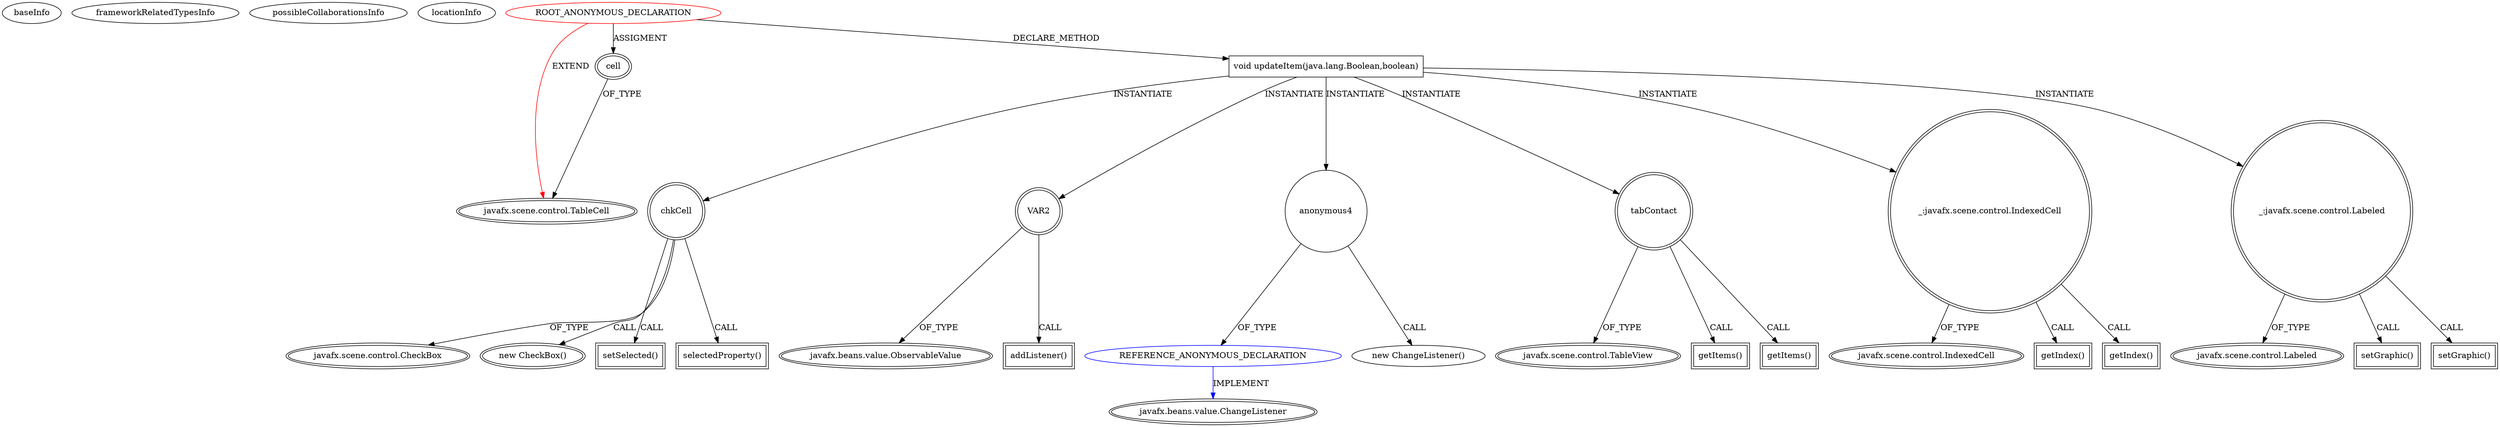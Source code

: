 digraph {
baseInfo[graphId=2141,category="extension_graph",isAnonymous=true,possibleRelation=true]
frameworkRelatedTypesInfo[0="javafx.scene.control.TableCell"]
possibleCollaborationsInfo[0="2141~CLIENT_METHOD_DECLARATION-INSTANTIATION-~javafx.scene.control.TableCell ~javafx.beans.value.ChangeListener ~true~true"]
locationInfo[projectName="bianconejo-CEFX",filePath="/bianconejo-CEFX/CEFX-master/src/cefx/CEPrincipalController.java",contextSignature="javafx.scene.control.TableCell call(javafx.scene.control.TableColumn)",graphId="2141"]
0[label="ROOT_ANONYMOUS_DECLARATION",vertexType="ROOT_ANONYMOUS_DECLARATION",isFrameworkType=false,color=red]
1[label="javafx.scene.control.TableCell",vertexType="FRAMEWORK_CLASS_TYPE",isFrameworkType=true,peripheries=2]
2[label="cell",vertexType="OUTSIDE_VARIABLE_EXPRESION",isFrameworkType=true,peripheries=2]
4[label="void updateItem(java.lang.Boolean,boolean)",vertexType="CLIENT_METHOD_DECLARATION",isFrameworkType=false,shape=box]
6[label="chkCell",vertexType="VARIABLE_EXPRESION",isFrameworkType=true,peripheries=2,shape=circle]
7[label="javafx.scene.control.CheckBox",vertexType="FRAMEWORK_CLASS_TYPE",isFrameworkType=true,peripheries=2]
5[label="new CheckBox()",vertexType="CONSTRUCTOR_CALL",isFrameworkType=true,peripheries=2]
9[label="setSelected()",vertexType="INSIDE_CALL",isFrameworkType=true,peripheries=2,shape=box]
10[label="VAR2",vertexType="VARIABLE_EXPRESION",isFrameworkType=true,peripheries=2,shape=circle]
12[label="javafx.beans.value.ObservableValue",vertexType="FRAMEWORK_INTERFACE_TYPE",isFrameworkType=true,peripheries=2]
11[label="addListener()",vertexType="INSIDE_CALL",isFrameworkType=true,peripheries=2,shape=box]
14[label="selectedProperty()",vertexType="INSIDE_CALL",isFrameworkType=true,peripheries=2,shape=box]
16[label="anonymous4",vertexType="VARIABLE_EXPRESION",isFrameworkType=false,shape=circle]
17[label="REFERENCE_ANONYMOUS_DECLARATION",vertexType="REFERENCE_ANONYMOUS_DECLARATION",isFrameworkType=false,color=blue]
18[label="javafx.beans.value.ChangeListener",vertexType="FRAMEWORK_INTERFACE_TYPE",isFrameworkType=true,peripheries=2]
15[label="new ChangeListener()",vertexType="CONSTRUCTOR_CALL",isFrameworkType=false]
19[label="tabContact",vertexType="VARIABLE_EXPRESION",isFrameworkType=true,peripheries=2,shape=circle]
21[label="javafx.scene.control.TableView",vertexType="FRAMEWORK_CLASS_TYPE",isFrameworkType=true,peripheries=2]
20[label="getItems()",vertexType="INSIDE_CALL",isFrameworkType=true,peripheries=2,shape=box]
22[label="_:javafx.scene.control.IndexedCell",vertexType="VARIABLE_EXPRESION",isFrameworkType=true,peripheries=2,shape=circle]
24[label="javafx.scene.control.IndexedCell",vertexType="FRAMEWORK_CLASS_TYPE",isFrameworkType=true,peripheries=2]
23[label="getIndex()",vertexType="INSIDE_CALL",isFrameworkType=true,peripheries=2,shape=box]
26[label="getItems()",vertexType="INSIDE_CALL",isFrameworkType=true,peripheries=2,shape=box]
28[label="getIndex()",vertexType="INSIDE_CALL",isFrameworkType=true,peripheries=2,shape=box]
29[label="_:javafx.scene.control.Labeled",vertexType="VARIABLE_EXPRESION",isFrameworkType=true,peripheries=2,shape=circle]
31[label="javafx.scene.control.Labeled",vertexType="FRAMEWORK_CLASS_TYPE",isFrameworkType=true,peripheries=2]
30[label="setGraphic()",vertexType="INSIDE_CALL",isFrameworkType=true,peripheries=2,shape=box]
33[label="setGraphic()",vertexType="INSIDE_CALL",isFrameworkType=true,peripheries=2,shape=box]
0->1[label="EXTEND",color=red]
0->2[label="ASSIGMENT"]
2->1[label="OF_TYPE"]
0->4[label="DECLARE_METHOD"]
4->6[label="INSTANTIATE"]
6->7[label="OF_TYPE"]
6->5[label="CALL"]
6->9[label="CALL"]
4->10[label="INSTANTIATE"]
10->12[label="OF_TYPE"]
10->11[label="CALL"]
6->14[label="CALL"]
4->16[label="INSTANTIATE"]
17->18[label="IMPLEMENT",color=blue]
16->17[label="OF_TYPE"]
16->15[label="CALL"]
4->19[label="INSTANTIATE"]
19->21[label="OF_TYPE"]
19->20[label="CALL"]
4->22[label="INSTANTIATE"]
22->24[label="OF_TYPE"]
22->23[label="CALL"]
19->26[label="CALL"]
22->28[label="CALL"]
4->29[label="INSTANTIATE"]
29->31[label="OF_TYPE"]
29->30[label="CALL"]
29->33[label="CALL"]
}
